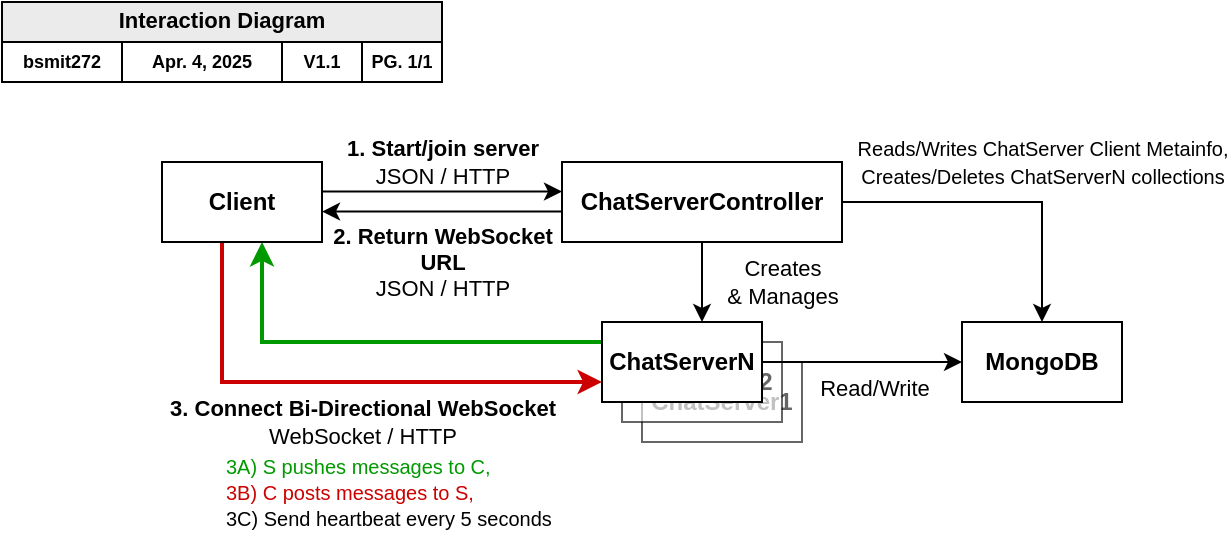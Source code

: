 <mxfile version="26.2.2" pages="2">
  <diagram name="Interaction Diagram" id="oIWpZeRmilKzwQFFUX8l">
    <mxGraphModel dx="830" dy="543" grid="1" gridSize="10" guides="1" tooltips="1" connect="1" arrows="1" fold="1" page="1" pageScale="1" pageWidth="1600" pageHeight="900" math="0" shadow="0">
      <root>
        <mxCell id="0" />
        <mxCell id="1" value="meta" style="" parent="0" />
        <mxCell id="voXpTZCkUfb73PYP0Lf0-6" value="&lt;b style=&quot;&quot;&gt;&lt;font style=&quot;font-size: 11px;&quot;&gt;Interaction Diagram&lt;/font&gt;&lt;/b&gt;" style="rounded=0;whiteSpace=wrap;html=1;fillColor=#EBEBEB;spacingBottom=2;" parent="1" vertex="1">
          <mxGeometry width="220" height="20" as="geometry" />
        </mxCell>
        <mxCell id="voXpTZCkUfb73PYP0Lf0-7" value="&lt;b&gt;&lt;font style=&quot;font-size: 9px;&quot;&gt;bsmit272&lt;/font&gt;&lt;/b&gt;" style="rounded=0;whiteSpace=wrap;html=1;spacingBottom=2;" parent="1" vertex="1">
          <mxGeometry y="20" width="60" height="20" as="geometry" />
        </mxCell>
        <mxCell id="voXpTZCkUfb73PYP0Lf0-8" value="&lt;b style=&quot;&quot;&gt;&lt;font style=&quot;font-size: 9px;&quot;&gt;Apr. 4, 2025&lt;/font&gt;&lt;/b&gt;" style="rounded=0;whiteSpace=wrap;html=1;spacingBottom=2;" parent="1" vertex="1">
          <mxGeometry x="60" y="20" width="80" height="20" as="geometry" />
        </mxCell>
        <mxCell id="voXpTZCkUfb73PYP0Lf0-9" value="&lt;b style=&quot;&quot;&gt;&lt;font style=&quot;font-size: 9px;&quot;&gt;V1.1&lt;/font&gt;&lt;/b&gt;" style="rounded=0;whiteSpace=wrap;html=1;spacingBottom=2;" parent="1" vertex="1">
          <mxGeometry x="140" y="20" width="40" height="20" as="geometry" />
        </mxCell>
        <mxCell id="voXpTZCkUfb73PYP0Lf0-10" value="&lt;b style=&quot;&quot;&gt;&lt;font style=&quot;font-size: 9px;&quot;&gt;PG. 1/1&lt;/font&gt;&lt;/b&gt;" style="rounded=0;whiteSpace=wrap;html=1;spacingBottom=2;" parent="1" vertex="1">
          <mxGeometry x="180" y="20" width="40" height="20" as="geometry" />
        </mxCell>
        <mxCell id="voXpTZCkUfb73PYP0Lf0-11" value="base" style="" parent="0" />
        <mxCell id="hdUJZ6KqFBFVXrBddTe7-1" value="&lt;div style=&quot;line-height: 110%;&quot;&gt;&lt;div&gt;&lt;font style=&quot;color: rgb(0, 153, 0); font-size: 10px; line-height: 110%;&quot;&gt;&lt;font style=&quot;color: rgb(0, 153, 0);&quot;&gt;3A) S pushes&amp;nbsp;&lt;span style=&quot;background-color: light-dark(#ffffff, var(--ge-dark-color, #121212));&quot;&gt;messages to C&lt;/span&gt;&lt;/font&gt;&lt;span style=&quot;background-color: light-dark(#ffffff, var(--ge-dark-color, #121212));&quot;&gt;&lt;font style=&quot;color: light-dark(rgb(0, 153, 0), rgb(255, 255, 255));&quot;&gt;,&lt;/font&gt;&lt;/span&gt;&lt;/font&gt;&lt;/div&gt;&lt;div&gt;&lt;span style=&quot;background-color: light-dark(#ffffff, var(--ge-dark-color, #121212));&quot;&gt;&lt;font style=&quot;color: light-dark(rgb(204, 0, 0), rgb(255, 255, 255)); font-size: 10px; line-height: 110%;&quot;&gt;3B) C posts messages to S,&lt;/font&gt;&lt;/span&gt;&lt;/div&gt;&lt;div&gt;&lt;span style=&quot;background-color: light-dark(#ffffff, var(--ge-dark-color, #121212));&quot;&gt;&lt;font style=&quot;color: light-dark(rgb(0, 0, 0), rgb(255, 255, 255)); font-size: 10px; line-height: 110%;&quot;&gt;3C) Send heartbeat every 5 seconds&lt;/font&gt;&lt;/span&gt;&lt;/div&gt;&lt;/div&gt;" style="text;html=1;align=left;verticalAlign=middle;resizable=0;points=[];autosize=1;strokeColor=none;fillColor=none;" vertex="1" parent="voXpTZCkUfb73PYP0Lf0-11">
          <mxGeometry x="110" y="220" width="190" height="50" as="geometry" />
        </mxCell>
        <mxCell id="voXpTZCkUfb73PYP0Lf0-16" style="edgeStyle=orthogonalEdgeStyle;rounded=0;orthogonalLoop=1;jettySize=auto;html=1;" parent="voXpTZCkUfb73PYP0Lf0-11" edge="1">
          <mxGeometry relative="1" as="geometry">
            <mxPoint x="160" y="94.76" as="sourcePoint" />
            <mxPoint x="280" y="94.76" as="targetPoint" />
          </mxGeometry>
        </mxCell>
        <mxCell id="voXpTZCkUfb73PYP0Lf0-17" value="&lt;b&gt;1. Start/join server&lt;/b&gt;&lt;div&gt;JSON / HTTP&lt;/div&gt;" style="edgeLabel;html=1;align=center;verticalAlign=middle;resizable=0;points=[];" parent="voXpTZCkUfb73PYP0Lf0-16" vertex="1" connectable="0">
          <mxGeometry x="-0.107" relative="1" as="geometry">
            <mxPoint x="6" y="-15" as="offset" />
          </mxGeometry>
        </mxCell>
        <mxCell id="6n0vlLx7EbgfRCzlgPs_-2" style="edgeStyle=orthogonalEdgeStyle;rounded=0;orthogonalLoop=1;jettySize=auto;html=1;strokeColor=#009900;startArrow=classic;startFill=1;endArrow=none;strokeWidth=2;" edge="1" parent="voXpTZCkUfb73PYP0Lf0-11" source="voXpTZCkUfb73PYP0Lf0-14" target="voXpTZCkUfb73PYP0Lf0-23">
          <mxGeometry relative="1" as="geometry">
            <Array as="points">
              <mxPoint x="130" y="170" />
            </Array>
          </mxGeometry>
        </mxCell>
        <mxCell id="6n0vlLx7EbgfRCzlgPs_-3" value="&lt;b&gt;3. Connect Bi-Directional WebSocket&lt;/b&gt;&lt;div&gt;WebSocket / HTTP&lt;/div&gt;" style="edgeLabel;html=1;align=center;verticalAlign=middle;resizable=0;points=[];" vertex="1" connectable="0" parent="6n0vlLx7EbgfRCzlgPs_-2">
          <mxGeometry x="-0.144" y="-1" relative="1" as="geometry">
            <mxPoint x="6" y="39" as="offset" />
          </mxGeometry>
        </mxCell>
        <mxCell id="6n0vlLx7EbgfRCzlgPs_-4" style="edgeStyle=orthogonalEdgeStyle;rounded=0;orthogonalLoop=1;jettySize=auto;html=1;startArrow=none;startFill=0;strokeColor=#CC0000;strokeWidth=2;" edge="1" parent="voXpTZCkUfb73PYP0Lf0-11" source="voXpTZCkUfb73PYP0Lf0-14" target="voXpTZCkUfb73PYP0Lf0-23">
          <mxGeometry relative="1" as="geometry">
            <Array as="points">
              <mxPoint x="110" y="190" />
            </Array>
          </mxGeometry>
        </mxCell>
        <mxCell id="voXpTZCkUfb73PYP0Lf0-14" value="&lt;b&gt;Client&lt;/b&gt;" style="rounded=0;whiteSpace=wrap;html=1;" parent="voXpTZCkUfb73PYP0Lf0-11" vertex="1">
          <mxGeometry x="80" y="80" width="80" height="40" as="geometry" />
        </mxCell>
        <mxCell id="voXpTZCkUfb73PYP0Lf0-24" style="edgeStyle=orthogonalEdgeStyle;rounded=0;orthogonalLoop=1;jettySize=auto;html=1;" parent="voXpTZCkUfb73PYP0Lf0-11" target="voXpTZCkUfb73PYP0Lf0-23" edge="1">
          <mxGeometry relative="1" as="geometry">
            <Array as="points">
              <mxPoint x="350" y="150" />
              <mxPoint x="350" y="150" />
            </Array>
            <mxPoint x="350" y="120" as="sourcePoint" />
          </mxGeometry>
        </mxCell>
        <mxCell id="voXpTZCkUfb73PYP0Lf0-25" value="Creates&lt;div&gt;&amp;amp; Manages&lt;/div&gt;" style="edgeLabel;html=1;align=center;verticalAlign=middle;resizable=0;points=[];" parent="voXpTZCkUfb73PYP0Lf0-24" vertex="1" connectable="0">
          <mxGeometry x="-0.222" relative="1" as="geometry">
            <mxPoint x="40" y="4" as="offset" />
          </mxGeometry>
        </mxCell>
        <mxCell id="voXpTZCkUfb73PYP0Lf0-33" style="edgeStyle=orthogonalEdgeStyle;rounded=0;orthogonalLoop=1;jettySize=auto;html=1;" parent="voXpTZCkUfb73PYP0Lf0-11" edge="1">
          <mxGeometry relative="1" as="geometry">
            <mxPoint x="280" y="104.76" as="sourcePoint" />
            <mxPoint x="160" y="104.76" as="targetPoint" />
            <Array as="points">
              <mxPoint x="220" y="104.76" />
              <mxPoint x="220" y="104.76" />
            </Array>
          </mxGeometry>
        </mxCell>
        <mxCell id="voXpTZCkUfb73PYP0Lf0-34" value="&lt;b&gt;2. Return WebSocket&lt;/b&gt;&lt;div&gt;&lt;b&gt;URL&lt;/b&gt;&lt;div&gt;JSON / HTTP&lt;/div&gt;&lt;/div&gt;" style="edgeLabel;html=1;align=center;verticalAlign=middle;resizable=0;points=[];" parent="voXpTZCkUfb73PYP0Lf0-33" vertex="1" connectable="0">
          <mxGeometry x="0.09" y="1" relative="1" as="geometry">
            <mxPoint x="5" y="24" as="offset" />
          </mxGeometry>
        </mxCell>
        <mxCell id="ZDT2kUS3tcSiXAuCT0_a-4" style="edgeStyle=orthogonalEdgeStyle;rounded=0;orthogonalLoop=1;jettySize=auto;html=1;" parent="voXpTZCkUfb73PYP0Lf0-11" source="voXpTZCkUfb73PYP0Lf0-15" target="ZDT2kUS3tcSiXAuCT0_a-1" edge="1">
          <mxGeometry relative="1" as="geometry" />
        </mxCell>
        <mxCell id="Ep4kCMPA-fvZETJXumpr-1" value="&lt;font style=&quot;font-size: 10px;&quot;&gt;Reads/Writes ChatServer Client Metainfo,&lt;/font&gt;&lt;div&gt;&lt;font style=&quot;font-size: 10px;&quot;&gt;Creates/Deletes ChatServerN collections&lt;/font&gt;&lt;/div&gt;" style="edgeLabel;html=1;align=center;verticalAlign=middle;resizable=0;points=[];" parent="ZDT2kUS3tcSiXAuCT0_a-4" vertex="1" connectable="0">
          <mxGeometry x="-0.504" y="-1" relative="1" as="geometry">
            <mxPoint x="60" y="-21" as="offset" />
          </mxGeometry>
        </mxCell>
        <mxCell id="voXpTZCkUfb73PYP0Lf0-15" value="&lt;b&gt;ChatServerController&lt;/b&gt;" style="rounded=0;whiteSpace=wrap;html=1;" parent="voXpTZCkUfb73PYP0Lf0-11" vertex="1">
          <mxGeometry x="280" y="80" width="140" height="40" as="geometry" />
        </mxCell>
        <mxCell id="voXpTZCkUfb73PYP0Lf0-20" value="&lt;b&gt;ChatServer1&lt;/b&gt;" style="rounded=0;whiteSpace=wrap;html=1;textOpacity=60;opacity=60;" parent="voXpTZCkUfb73PYP0Lf0-11" vertex="1">
          <mxGeometry x="320" y="180" width="80" height="40" as="geometry" />
        </mxCell>
        <mxCell id="voXpTZCkUfb73PYP0Lf0-22" value="&lt;b&gt;ChatServer2&lt;/b&gt;" style="rounded=0;whiteSpace=wrap;html=1;textOpacity=60;opacity=60;" parent="voXpTZCkUfb73PYP0Lf0-11" vertex="1">
          <mxGeometry x="310" y="170" width="80" height="40" as="geometry" />
        </mxCell>
        <mxCell id="ZDT2kUS3tcSiXAuCT0_a-2" style="edgeStyle=orthogonalEdgeStyle;rounded=0;orthogonalLoop=1;jettySize=auto;html=1;" parent="voXpTZCkUfb73PYP0Lf0-11" source="voXpTZCkUfb73PYP0Lf0-23" target="ZDT2kUS3tcSiXAuCT0_a-1" edge="1">
          <mxGeometry relative="1" as="geometry" />
        </mxCell>
        <mxCell id="ZDT2kUS3tcSiXAuCT0_a-3" value="Read/Write&lt;div&gt;&lt;br&gt;&lt;/div&gt;" style="edgeLabel;html=1;align=center;verticalAlign=middle;resizable=0;points=[];" parent="ZDT2kUS3tcSiXAuCT0_a-2" vertex="1" connectable="0">
          <mxGeometry x="-0.198" relative="1" as="geometry">
            <mxPoint x="16" y="20" as="offset" />
          </mxGeometry>
        </mxCell>
        <mxCell id="voXpTZCkUfb73PYP0Lf0-23" value="&lt;b&gt;ChatServerN&lt;/b&gt;" style="rounded=0;whiteSpace=wrap;html=1;" parent="voXpTZCkUfb73PYP0Lf0-11" vertex="1">
          <mxGeometry x="300" y="160" width="80" height="40" as="geometry" />
        </mxCell>
        <mxCell id="ZDT2kUS3tcSiXAuCT0_a-1" value="&lt;b&gt;MongoDB&lt;/b&gt;" style="rounded=0;whiteSpace=wrap;html=1;" parent="voXpTZCkUfb73PYP0Lf0-11" vertex="1">
          <mxGeometry x="480" y="160" width="80" height="40" as="geometry" />
        </mxCell>
      </root>
    </mxGraphModel>
  </diagram>
  <diagram id="Con4D_-FVzNsVgDab2wr" name="System Architecture Diagram">
    <mxGraphModel dx="1202" dy="786" grid="1" gridSize="10" guides="1" tooltips="1" connect="1" arrows="1" fold="1" page="1" pageScale="1" pageWidth="1600" pageHeight="900" math="0" shadow="0">
      <root>
        <mxCell id="0" />
        <mxCell id="1" value="Meta" style="" parent="0" />
        <mxCell id="CYjDuFBghXTEj2mIedPj-1" value="&lt;b style=&quot;&quot;&gt;&lt;font style=&quot;font-size: 11px;&quot;&gt;System Architecture Diagram&lt;/font&gt;&lt;/b&gt;" style="rounded=0;whiteSpace=wrap;html=1;fillColor=#EBEBEB;spacingBottom=2;" parent="1" vertex="1">
          <mxGeometry width="220" height="20" as="geometry" />
        </mxCell>
        <mxCell id="CYjDuFBghXTEj2mIedPj-2" value="&lt;b&gt;&lt;font style=&quot;font-size: 9px;&quot;&gt;bsmit272&lt;/font&gt;&lt;/b&gt;" style="rounded=0;whiteSpace=wrap;html=1;spacingBottom=2;" parent="1" vertex="1">
          <mxGeometry y="20" width="60" height="20" as="geometry" />
        </mxCell>
        <mxCell id="CYjDuFBghXTEj2mIedPj-3" value="&lt;b style=&quot;&quot;&gt;&lt;font style=&quot;font-size: 9px;&quot;&gt;Apr. 4, 2025&lt;/font&gt;&lt;/b&gt;" style="rounded=0;whiteSpace=wrap;html=1;spacingBottom=2;" parent="1" vertex="1">
          <mxGeometry x="60" y="20" width="80" height="20" as="geometry" />
        </mxCell>
        <mxCell id="CYjDuFBghXTEj2mIedPj-4" value="&lt;b style=&quot;&quot;&gt;&lt;font style=&quot;font-size: 9px;&quot;&gt;V1.1&lt;/font&gt;&lt;/b&gt;" style="rounded=0;whiteSpace=wrap;html=1;spacingBottom=2;" parent="1" vertex="1">
          <mxGeometry x="140" y="20" width="40" height="20" as="geometry" />
        </mxCell>
        <mxCell id="CYjDuFBghXTEj2mIedPj-5" value="&lt;b style=&quot;&quot;&gt;&lt;font style=&quot;font-size: 9px;&quot;&gt;PG. 1/1&lt;/font&gt;&lt;/b&gt;" style="rounded=0;whiteSpace=wrap;html=1;spacingBottom=2;" parent="1" vertex="1">
          <mxGeometry x="180" y="20" width="40" height="20" as="geometry" />
        </mxCell>
        <mxCell id="CYjDuFBghXTEj2mIedPj-7" value="Background" parent="0" />
        <mxCell id="2MckLVjU6_CDVLIm5t-C-10" value="&lt;b&gt;&lt;font style=&quot;font-size: 14px;&quot;&gt;Server&amp;nbsp;&lt;/font&gt;&lt;/b&gt;&lt;div&gt;&lt;font&gt;Docker Compose&lt;/font&gt;&lt;/div&gt;" style="rounded=0;whiteSpace=wrap;html=1;verticalAlign=top;align=left;spacingLeft=6;fontColor=default;fillColor=none;strokeWidth=2;movable=0;resizable=0;rotatable=0;deletable=0;editable=0;locked=1;connectable=0;" parent="CYjDuFBghXTEj2mIedPj-7" vertex="1">
          <mxGeometry x="520" y="60" width="480" height="400" as="geometry" />
        </mxCell>
        <mxCell id="B1u_Sep1nug9HZD1TQSs-26" value="&lt;b&gt;&lt;font style=&quot;font-size: 14px;&quot;&gt;Database&amp;nbsp;&lt;/font&gt;&lt;/b&gt;&lt;div&gt;&lt;font&gt;MongoDB&lt;/font&gt;&lt;/div&gt;" style="rounded=0;whiteSpace=wrap;html=1;verticalAlign=top;align=left;spacingLeft=6;fontColor=default;fillColor=none;strokeWidth=2;" parent="CYjDuFBghXTEj2mIedPj-7" vertex="1">
          <mxGeometry x="560" y="330" width="420" height="110" as="geometry" />
        </mxCell>
        <mxCell id="2MckLVjU6_CDVLIm5t-C-1" value="&lt;b&gt;&lt;font style=&quot;font-size: 14px;&quot;&gt;Client&amp;nbsp;&lt;/font&gt;&lt;/b&gt;&lt;div&gt;&lt;font&gt;SvelteKit Web App&lt;/font&gt;&lt;/div&gt;" style="rounded=0;whiteSpace=wrap;html=1;verticalAlign=top;align=left;spacingLeft=6;fontColor=default;fillColor=none;strokeWidth=2;" parent="CYjDuFBghXTEj2mIedPj-7" vertex="1">
          <mxGeometry x="40" y="60" width="270" height="190" as="geometry" />
        </mxCell>
        <mxCell id="2MckLVjU6_CDVLIm5t-C-2" value="&lt;b&gt;ChatUI&lt;/b&gt;" style="rounded=0;whiteSpace=wrap;html=1;verticalAlign=middle;align=center;spacingLeft=0;" parent="CYjDuFBghXTEj2mIedPj-7" vertex="1">
          <mxGeometry x="60" y="110" width="80" height="40" as="geometry" />
        </mxCell>
        <mxCell id="2MckLVjU6_CDVLIm5t-C-3" value="&lt;b&gt;ControlUI&lt;/b&gt;" style="rounded=0;whiteSpace=wrap;html=1;verticalAlign=middle;align=center;spacingLeft=0;" parent="CYjDuFBghXTEj2mIedPj-7" vertex="1">
          <mxGeometry x="60" y="190" width="80" height="40" as="geometry" />
        </mxCell>
        <mxCell id="2MckLVjU6_CDVLIm5t-C-5" style="edgeStyle=orthogonalEdgeStyle;rounded=0;orthogonalLoop=1;jettySize=auto;html=1;" parent="CYjDuFBghXTEj2mIedPj-7" source="2MckLVjU6_CDVLIm5t-C-4" target="2MckLVjU6_CDVLIm5t-C-2" edge="1">
          <mxGeometry relative="1" as="geometry">
            <Array as="points">
              <mxPoint x="235" y="130" />
            </Array>
          </mxGeometry>
        </mxCell>
        <mxCell id="2MckLVjU6_CDVLIm5t-C-7" value="Updates" style="edgeLabel;html=1;align=center;verticalAlign=middle;resizable=0;points=[];" parent="2MckLVjU6_CDVLIm5t-C-5" vertex="1" connectable="0">
          <mxGeometry x="0.214" y="1" relative="1" as="geometry">
            <mxPoint x="5" y="-11" as="offset" />
          </mxGeometry>
        </mxCell>
        <mxCell id="2MckLVjU6_CDVLIm5t-C-6" style="edgeStyle=orthogonalEdgeStyle;rounded=0;orthogonalLoop=1;jettySize=auto;html=1;" parent="CYjDuFBghXTEj2mIedPj-7" source="2MckLVjU6_CDVLIm5t-C-3" target="2MckLVjU6_CDVLIm5t-C-4" edge="1">
          <mxGeometry relative="1" as="geometry">
            <Array as="points">
              <mxPoint x="235" y="210" />
            </Array>
          </mxGeometry>
        </mxCell>
        <mxCell id="2MckLVjU6_CDVLIm5t-C-8" value="Commands" style="edgeLabel;html=1;align=center;verticalAlign=middle;resizable=0;points=[];" parent="2MckLVjU6_CDVLIm5t-C-6" vertex="1" connectable="0">
          <mxGeometry x="-0.235" y="1" relative="1" as="geometry">
            <mxPoint x="6" y="11" as="offset" />
          </mxGeometry>
        </mxCell>
        <mxCell id="B1u_Sep1nug9HZD1TQSs-10" style="edgeStyle=orthogonalEdgeStyle;rounded=0;orthogonalLoop=1;jettySize=auto;html=1;startArrow=classic;startFill=1;strokeColor=#009900;strokeWidth=2;" parent="CYjDuFBghXTEj2mIedPj-7" source="2MckLVjU6_CDVLIm5t-C-4" target="B1u_Sep1nug9HZD1TQSs-5" edge="1">
          <mxGeometry relative="1" as="geometry">
            <Array as="points">
              <mxPoint x="400" y="160" />
              <mxPoint x="400" y="120" />
            </Array>
          </mxGeometry>
        </mxCell>
        <mxCell id="B1u_Sep1nug9HZD1TQSs-11" value="&lt;div&gt;&lt;b&gt;&lt;font style=&quot;color: rgb(0, 153, 0);&quot;&gt;Control Layer&lt;/font&gt;&lt;/b&gt;&lt;/div&gt;&lt;span style=&quot;color: rgb(0, 153, 0); background-color: light-dark(#ffffff, var(--ge-dark-color, #121212));&quot;&gt;JSON / HTTP&lt;/span&gt;" style="edgeLabel;html=1;align=center;verticalAlign=middle;resizable=0;points=[];" parent="B1u_Sep1nug9HZD1TQSs-10" vertex="1" connectable="0">
          <mxGeometry x="-0.484" y="-1" relative="1" as="geometry">
            <mxPoint x="96" y="-61" as="offset" />
          </mxGeometry>
        </mxCell>
        <mxCell id="B1u_Sep1nug9HZD1TQSs-12" style="edgeStyle=orthogonalEdgeStyle;rounded=0;orthogonalLoop=1;jettySize=auto;html=1;startArrow=classic;startFill=1;strokeColor=#CC0000;strokeWidth=2;" parent="CYjDuFBghXTEj2mIedPj-7" source="2MckLVjU6_CDVLIm5t-C-4" target="B1u_Sep1nug9HZD1TQSs-5" edge="1">
          <mxGeometry relative="1" as="geometry">
            <Array as="points">
              <mxPoint x="420" y="180" />
              <mxPoint x="420" y="140" />
            </Array>
          </mxGeometry>
        </mxCell>
        <mxCell id="B1u_Sep1nug9HZD1TQSs-13" value="&lt;div&gt;&lt;b&gt;Data Layer&lt;/b&gt;&lt;/div&gt;WebSocket / HTTP" style="edgeLabel;html=1;align=center;verticalAlign=middle;resizable=0;points=[];fontColor=#CC0000;" parent="B1u_Sep1nug9HZD1TQSs-12" vertex="1" connectable="0">
          <mxGeometry x="-0.522" y="2" relative="1" as="geometry">
            <mxPoint x="11" y="22" as="offset" />
          </mxGeometry>
        </mxCell>
        <mxCell id="2MckLVjU6_CDVLIm5t-C-4" value="&lt;b&gt;MessageService&lt;/b&gt;" style="rounded=0;whiteSpace=wrap;html=1;verticalAlign=middle;align=center;spacingLeft=0;" parent="CYjDuFBghXTEj2mIedPj-7" vertex="1">
          <mxGeometry x="180" y="150" width="110" height="40" as="geometry" />
        </mxCell>
        <mxCell id="B1u_Sep1nug9HZD1TQSs-2" value="&lt;b&gt;&lt;font style=&quot;font-size: 14px;&quot;&gt;ControlService&amp;nbsp;&lt;/font&gt;&lt;/b&gt;&lt;div&gt;&lt;font&gt;NodeJS&lt;/font&gt;&lt;/div&gt;" style="rounded=0;whiteSpace=wrap;html=1;verticalAlign=top;align=left;spacingLeft=6;fontColor=default;fillColor=none;strokeWidth=2;" parent="CYjDuFBghXTEj2mIedPj-7" vertex="1">
          <mxGeometry x="650" y="110" width="330" height="200" as="geometry" />
        </mxCell>
        <mxCell id="B1u_Sep1nug9HZD1TQSs-16" style="edgeStyle=orthogonalEdgeStyle;rounded=0;orthogonalLoop=1;jettySize=auto;html=1;" parent="CYjDuFBghXTEj2mIedPj-7" source="B1u_Sep1nug9HZD1TQSs-3" target="B1u_Sep1nug9HZD1TQSs-15" edge="1">
          <mxGeometry relative="1" as="geometry">
            <Array as="points">
              <mxPoint x="740" y="220" />
              <mxPoint x="740" y="220" />
            </Array>
          </mxGeometry>
        </mxCell>
        <mxCell id="B1u_Sep1nug9HZD1TQSs-22" value="Creates/Manages" style="edgeLabel;html=1;align=center;verticalAlign=middle;resizable=0;points=[];" parent="B1u_Sep1nug9HZD1TQSs-16" vertex="1" connectable="0">
          <mxGeometry x="0.162" y="-1" relative="1" as="geometry">
            <mxPoint x="1" y="-7" as="offset" />
          </mxGeometry>
        </mxCell>
        <mxCell id="B1u_Sep1nug9HZD1TQSs-20" style="edgeStyle=orthogonalEdgeStyle;rounded=0;orthogonalLoop=1;jettySize=auto;html=1;" parent="CYjDuFBghXTEj2mIedPj-7" source="B1u_Sep1nug9HZD1TQSs-3" target="B1u_Sep1nug9HZD1TQSs-17" edge="1">
          <mxGeometry relative="1" as="geometry">
            <Array as="points">
              <mxPoint x="880" y="190" />
            </Array>
          </mxGeometry>
        </mxCell>
        <mxCell id="B1u_Sep1nug9HZD1TQSs-21" value="Creates/Manages" style="edgeLabel;html=1;align=center;verticalAlign=middle;resizable=0;points=[];" parent="B1u_Sep1nug9HZD1TQSs-20" vertex="1" connectable="0">
          <mxGeometry x="0.491" relative="1" as="geometry">
            <mxPoint y="8" as="offset" />
          </mxGeometry>
        </mxCell>
        <mxCell id="onBa1sypYcgxaPU3trCK-1" style="edgeStyle=orthogonalEdgeStyle;rounded=0;orthogonalLoop=1;jettySize=auto;html=1;" parent="CYjDuFBghXTEj2mIedPj-7" source="B1u_Sep1nug9HZD1TQSs-3" target="B1u_Sep1nug9HZD1TQSs-26" edge="1">
          <mxGeometry relative="1" as="geometry">
            <Array as="points">
              <mxPoint x="960" y="180" />
            </Array>
          </mxGeometry>
        </mxCell>
        <mxCell id="onBa1sypYcgxaPU3trCK-2" value="&lt;font style=&quot;font-size: 10px;&quot;&gt;Reads/Writes Server:Port Info,&lt;/font&gt;&lt;div&gt;&lt;font style=&quot;font-size: 10px;&quot;&gt;Creates/Deletes Server Collections&lt;/font&gt;&lt;/div&gt;" style="edgeLabel;html=1;align=center;verticalAlign=middle;resizable=0;points=[];" parent="onBa1sypYcgxaPU3trCK-1" vertex="1" connectable="0">
          <mxGeometry x="-0.551" y="2" relative="1" as="geometry">
            <mxPoint x="18" y="-18" as="offset" />
          </mxGeometry>
        </mxCell>
        <mxCell id="B1u_Sep1nug9HZD1TQSs-3" value="&lt;b&gt;ChatServerController&lt;/b&gt;" style="rounded=0;whiteSpace=wrap;html=1;verticalAlign=middle;align=center;spacingLeft=0;" parent="CYjDuFBghXTEj2mIedPj-7" vertex="1">
          <mxGeometry x="670" y="160" width="140" height="40" as="geometry" />
        </mxCell>
        <mxCell id="B1u_Sep1nug9HZD1TQSs-7" style="edgeStyle=orthogonalEdgeStyle;rounded=0;orthogonalLoop=1;jettySize=auto;html=1;startArrow=classic;startFill=1;strokeColor=#009900;strokeWidth=2;" parent="CYjDuFBghXTEj2mIedPj-7" source="B1u_Sep1nug9HZD1TQSs-5" target="B1u_Sep1nug9HZD1TQSs-3" edge="1">
          <mxGeometry relative="1" as="geometry">
            <Array as="points">
              <mxPoint x="580" y="180" />
            </Array>
          </mxGeometry>
        </mxCell>
        <mxCell id="B1u_Sep1nug9HZD1TQSs-8" value="JSON&lt;div&gt;/ HTTP&lt;/div&gt;" style="edgeLabel;html=1;align=center;verticalAlign=middle;resizable=0;points=[];fontColor=#009900;" parent="B1u_Sep1nug9HZD1TQSs-7" vertex="1" connectable="0">
          <mxGeometry x="0.125" relative="1" as="geometry">
            <mxPoint x="5" y="-19" as="offset" />
          </mxGeometry>
        </mxCell>
        <mxCell id="B1u_Sep1nug9HZD1TQSs-5" value="&lt;b&gt;nginx&lt;/b&gt;" style="rounded=0;whiteSpace=wrap;html=1;verticalAlign=middle;align=center;spacingLeft=0;" parent="CYjDuFBghXTEj2mIedPj-7" vertex="1">
          <mxGeometry x="540" y="110" width="60" height="40" as="geometry" />
        </mxCell>
        <mxCell id="B1u_Sep1nug9HZD1TQSs-23" style="edgeStyle=orthogonalEdgeStyle;rounded=0;orthogonalLoop=1;jettySize=auto;html=1;startArrow=classic;startFill=1;strokeColor=#CC0000;strokeWidth=2;" parent="CYjDuFBghXTEj2mIedPj-7" source="B1u_Sep1nug9HZD1TQSs-15" target="B1u_Sep1nug9HZD1TQSs-5" edge="1">
          <mxGeometry relative="1" as="geometry">
            <Array as="points">
              <mxPoint x="560" y="250" />
            </Array>
          </mxGeometry>
        </mxCell>
        <mxCell id="B1u_Sep1nug9HZD1TQSs-24" value="WebSocket&lt;div&gt;/ HTTP&lt;/div&gt;" style="edgeLabel;html=1;align=center;verticalAlign=middle;resizable=0;points=[];fontColor=#CC0000;" parent="B1u_Sep1nug9HZD1TQSs-23" vertex="1" connectable="0">
          <mxGeometry x="-0.462" y="1" relative="1" as="geometry">
            <mxPoint x="-17" y="18" as="offset" />
          </mxGeometry>
        </mxCell>
        <mxCell id="rPQNLnwNHv72h_4KdtKR-6" style="edgeStyle=orthogonalEdgeStyle;rounded=0;orthogonalLoop=1;jettySize=auto;html=1;" parent="CYjDuFBghXTEj2mIedPj-7" source="B1u_Sep1nug9HZD1TQSs-15" target="rPQNLnwNHv72h_4KdtKR-5" edge="1">
          <mxGeometry relative="1" as="geometry">
            <Array as="points">
              <mxPoint x="740" y="360" />
              <mxPoint x="905" y="360" />
            </Array>
          </mxGeometry>
        </mxCell>
        <mxCell id="3JOOVDIkPt0e5cQdz0aI-9" value="Reads/Writes Messages" style="edgeLabel;html=1;align=center;verticalAlign=middle;resizable=0;points=[];" parent="rPQNLnwNHv72h_4KdtKR-6" vertex="1" connectable="0">
          <mxGeometry x="-0.688" y="1" relative="1" as="geometry">
            <mxPoint x="94" y="35" as="offset" />
          </mxGeometry>
        </mxCell>
        <mxCell id="B1u_Sep1nug9HZD1TQSs-15" value="&lt;b&gt;ChatServerN&lt;/b&gt;" style="rounded=0;whiteSpace=wrap;html=1;verticalAlign=middle;align=center;spacingLeft=0;" parent="CYjDuFBghXTEj2mIedPj-7" vertex="1">
          <mxGeometry x="680" y="230" width="120" height="40" as="geometry" />
        </mxCell>
        <mxCell id="B1u_Sep1nug9HZD1TQSs-17" value="&lt;b&gt;ChatServerN&lt;/b&gt;" style="rounded=0;whiteSpace=wrap;html=1;verticalAlign=middle;align=center;spacingLeft=0;" parent="CYjDuFBghXTEj2mIedPj-7" vertex="1">
          <mxGeometry x="820" y="230" width="110" height="40" as="geometry" />
        </mxCell>
        <mxCell id="B1u_Sep1nug9HZD1TQSs-18" value="&lt;b&gt;ChatServerN&lt;/b&gt;" style="rounded=0;whiteSpace=wrap;html=1;verticalAlign=middle;align=center;spacingLeft=0;" parent="CYjDuFBghXTEj2mIedPj-7" vertex="1">
          <mxGeometry x="830" y="240" width="110" height="40" as="geometry" />
        </mxCell>
        <mxCell id="B1u_Sep1nug9HZD1TQSs-19" value="&lt;b&gt;ChatServer1&lt;/b&gt;" style="rounded=0;whiteSpace=wrap;html=1;verticalAlign=middle;align=center;spacingLeft=0;" parent="CYjDuFBghXTEj2mIedPj-7" vertex="1">
          <mxGeometry x="840" y="250" width="110" height="40" as="geometry" />
        </mxCell>
        <mxCell id="rPQNLnwNHv72h_4KdtKR-2" value="&lt;b&gt;ChatServer1&lt;/b&gt;&lt;div&gt;Collection&lt;/div&gt;" style="rounded=0;whiteSpace=wrap;html=1;verticalAlign=middle;align=center;spacingLeft=0;" parent="CYjDuFBghXTEj2mIedPj-7" vertex="1">
          <mxGeometry x="580" y="380" width="110" height="40" as="geometry" />
        </mxCell>
        <mxCell id="rPQNLnwNHv72h_4KdtKR-3" value="&lt;b&gt;ChatServer2&lt;/b&gt;&lt;div&gt;Collection&lt;/div&gt;" style="rounded=0;whiteSpace=wrap;html=1;verticalAlign=middle;align=center;spacingLeft=0;" parent="CYjDuFBghXTEj2mIedPj-7" vertex="1">
          <mxGeometry x="700" y="380" width="110" height="40" as="geometry" />
        </mxCell>
        <mxCell id="rPQNLnwNHv72h_4KdtKR-4" value="&lt;b&gt;&lt;font style=&quot;font-size: 14px;&quot;&gt;...&lt;/font&gt;&lt;/b&gt;" style="text;html=1;align=center;verticalAlign=middle;resizable=0;points=[];autosize=1;strokeColor=none;fillColor=none;" parent="CYjDuFBghXTEj2mIedPj-7" vertex="1">
          <mxGeometry x="810" y="385" width="40" height="30" as="geometry" />
        </mxCell>
        <mxCell id="rPQNLnwNHv72h_4KdtKR-5" value="&lt;b&gt;ChatServerN&lt;/b&gt;&lt;div&gt;Collection&lt;/div&gt;" style="rounded=0;whiteSpace=wrap;html=1;verticalAlign=middle;align=center;spacingLeft=0;" parent="CYjDuFBghXTEj2mIedPj-7" vertex="1">
          <mxGeometry x="850" y="380" width="110" height="40" as="geometry" />
        </mxCell>
      </root>
    </mxGraphModel>
  </diagram>
</mxfile>
